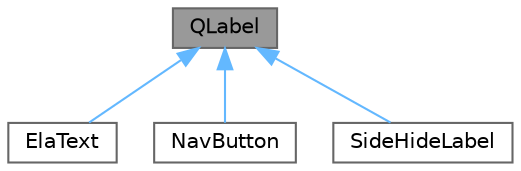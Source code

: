 digraph "QLabel"
{
 // LATEX_PDF_SIZE
  bgcolor="transparent";
  edge [fontname=Helvetica,fontsize=10,labelfontname=Helvetica,labelfontsize=10];
  node [fontname=Helvetica,fontsize=10,shape=box,height=0.2,width=0.4];
  Node1 [id="Node000001",label="QLabel",height=0.2,width=0.4,color="gray40", fillcolor="grey60", style="filled", fontcolor="black",tooltip="标签控件类"];
  Node1 -> Node2 [id="edge1_Node000001_Node000002",dir="back",color="steelblue1",style="solid",tooltip=" "];
  Node2 [id="Node000002",label="ElaText",height=0.2,width=0.4,color="gray40", fillcolor="white", style="filled",URL="$class_ela_text.html",tooltip="自定义文本标签类，支持主题切换、图标和文本样式"];
  Node1 -> Node3 [id="edge2_Node000001_Node000003",dir="back",color="steelblue1",style="solid",tooltip=" "];
  Node3 [id="Node000003",label="NavButton",height=0.2,width=0.4,color="gray40", fillcolor="white", style="filled",URL="$class_nav_button.html",tooltip="导航按钮类，用于广告轮播的左右切换"];
  Node1 -> Node4 [id="edge3_Node000001_Node000004",dir="back",color="steelblue1",style="solid",tooltip=" "];
  Node4 [id="Node000004",label="SideHideLabel",height=0.2,width=0.4,color="gray40", fillcolor="white", style="filled",URL="$class_side_hide_label.html",tooltip="标签控件类，支持图片偏移和圆角裁剪"];
}
